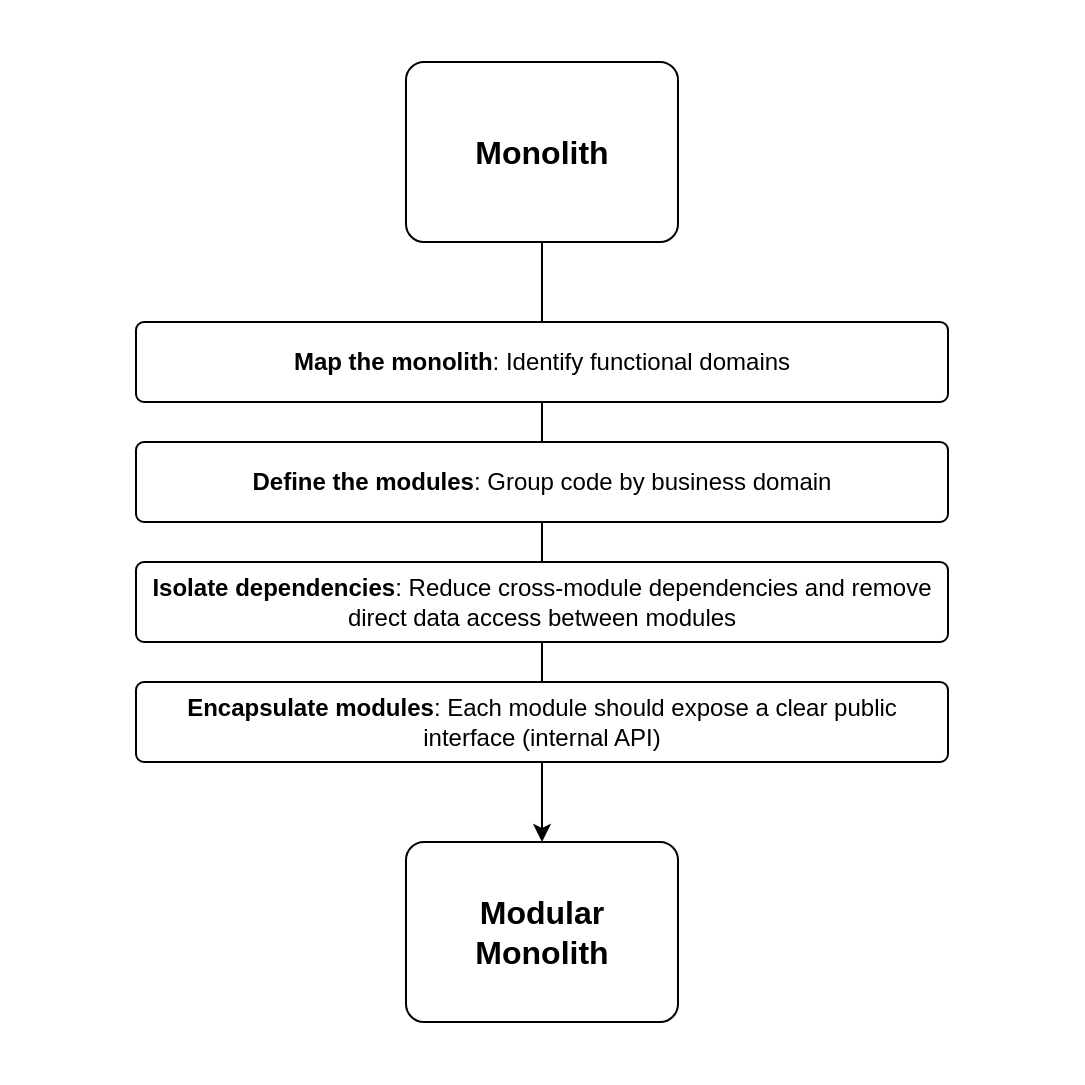 <mxfile version="27.0.6">
  <diagram name="Page-1" id="iOl58zIFWyOfov3MsSK6">
    <mxGraphModel dx="1426" dy="751" grid="1" gridSize="10" guides="1" tooltips="1" connect="1" arrows="1" fold="1" page="1" pageScale="1" pageWidth="827" pageHeight="1169" background="#ffffff" math="0" shadow="0">
      <root>
        <mxCell id="0" />
        <mxCell id="1" parent="0" />
        <mxCell id="D0gI-NAcoA83U4GjyRF_-8" value="" style="rounded=0;whiteSpace=wrap;html=1;strokeColor=#FFFFFF;" vertex="1" parent="1">
          <mxGeometry x="144" y="250" width="540" height="540" as="geometry" />
        </mxCell>
        <mxCell id="D0gI-NAcoA83U4GjyRF_-1" value="" style="endArrow=classic;html=1;rounded=0;exitX=0.5;exitY=1;exitDx=0;exitDy=0;entryX=0.5;entryY=0;entryDx=0;entryDy=0;" edge="1" parent="1" source="D0gI-NAcoA83U4GjyRF_-7" target="D0gI-NAcoA83U4GjyRF_-2">
          <mxGeometry width="50" height="50" relative="1" as="geometry">
            <mxPoint x="390" y="610" as="sourcePoint" />
            <mxPoint x="440" y="560" as="targetPoint" />
          </mxGeometry>
        </mxCell>
        <mxCell id="D0gI-NAcoA83U4GjyRF_-2" value="&lt;font style=&quot;font-size: 16px;&quot;&gt;&lt;b&gt;Modular&lt;br&gt;Monolith&lt;/b&gt;&lt;/font&gt;" style="rounded=1;arcSize=10;whiteSpace=wrap;html=1;align=center;" vertex="1" parent="1">
          <mxGeometry x="346" y="670" width="136" height="90" as="geometry" />
        </mxCell>
        <mxCell id="D0gI-NAcoA83U4GjyRF_-3" value="&lt;strong data-end=&quot;75&quot; data-start=&quot;55&quot;&gt;Map the monolith&lt;/strong&gt;: Identify functional domains" style="rounded=1;arcSize=10;whiteSpace=wrap;html=1;align=center;" vertex="1" parent="1">
          <mxGeometry x="211" y="410" width="406" height="40" as="geometry" />
        </mxCell>
        <mxCell id="D0gI-NAcoA83U4GjyRF_-4" value="&lt;strong data-end=&quot;207&quot; data-start=&quot;185&quot;&gt;Define the modules&lt;/strong&gt;: Group code by business domain" style="rounded=1;arcSize=10;whiteSpace=wrap;html=1;align=center;" vertex="1" parent="1">
          <mxGeometry x="211" y="470" width="406" height="40" as="geometry" />
        </mxCell>
        <mxCell id="D0gI-NAcoA83U4GjyRF_-5" value="&lt;strong data-end=&quot;343&quot; data-start=&quot;319&quot;&gt;Isolate dependencies&lt;/strong&gt;: Reduce cross-module dependencies and remove direct data access between modules" style="rounded=1;arcSize=10;whiteSpace=wrap;html=1;align=center;" vertex="1" parent="1">
          <mxGeometry x="211" y="530" width="406" height="40" as="geometry" />
        </mxCell>
        <mxCell id="D0gI-NAcoA83U4GjyRF_-6" value="&lt;strong data-end=&quot;451&quot; data-start=&quot;428&quot;&gt;Encapsulate modules&lt;/strong&gt;: Each module should expose a clear public interface (internal API)" style="rounded=1;arcSize=10;whiteSpace=wrap;html=1;align=center;" vertex="1" parent="1">
          <mxGeometry x="211" y="590" width="406" height="40" as="geometry" />
        </mxCell>
        <mxCell id="D0gI-NAcoA83U4GjyRF_-7" value="&lt;font style=&quot;font-size: 16px;&quot;&gt;&lt;b&gt;Monolith&lt;/b&gt;&lt;/font&gt;" style="rounded=1;arcSize=10;whiteSpace=wrap;html=1;align=center;" vertex="1" parent="1">
          <mxGeometry x="346" y="280" width="136" height="90" as="geometry" />
        </mxCell>
      </root>
    </mxGraphModel>
  </diagram>
</mxfile>
